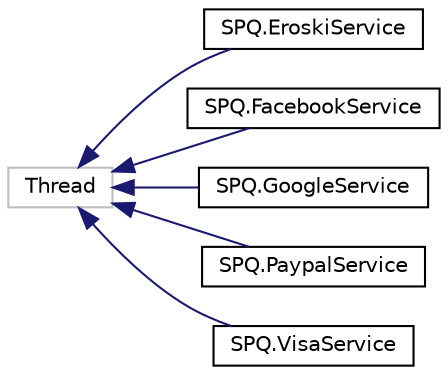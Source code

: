 digraph "Graphical Class Hierarchy"
{
  edge [fontname="Helvetica",fontsize="10",labelfontname="Helvetica",labelfontsize="10"];
  node [fontname="Helvetica",fontsize="10",shape=record];
  rankdir="LR";
  Node3 [label="Thread",height=0.2,width=0.4,color="grey75", fillcolor="white", style="filled"];
  Node3 -> Node0 [dir="back",color="midnightblue",fontsize="10",style="solid",fontname="Helvetica"];
  Node0 [label="SPQ.EroskiService",height=0.2,width=0.4,color="black", fillcolor="white", style="filled",URL="$class_s_p_q_1_1_eroski_service.html"];
  Node3 -> Node5 [dir="back",color="midnightblue",fontsize="10",style="solid",fontname="Helvetica"];
  Node5 [label="SPQ.FacebookService",height=0.2,width=0.4,color="black", fillcolor="white", style="filled",URL="$class_s_p_q_1_1_facebook_service.html"];
  Node3 -> Node6 [dir="back",color="midnightblue",fontsize="10",style="solid",fontname="Helvetica"];
  Node6 [label="SPQ.GoogleService",height=0.2,width=0.4,color="black", fillcolor="white", style="filled",URL="$class_s_p_q_1_1_google_service.html"];
  Node3 -> Node7 [dir="back",color="midnightblue",fontsize="10",style="solid",fontname="Helvetica"];
  Node7 [label="SPQ.PaypalService",height=0.2,width=0.4,color="black", fillcolor="white", style="filled",URL="$class_s_p_q_1_1_paypal_service.html"];
  Node3 -> Node8 [dir="back",color="midnightblue",fontsize="10",style="solid",fontname="Helvetica"];
  Node8 [label="SPQ.VisaService",height=0.2,width=0.4,color="black", fillcolor="white", style="filled",URL="$class_s_p_q_1_1_visa_service.html"];
}
